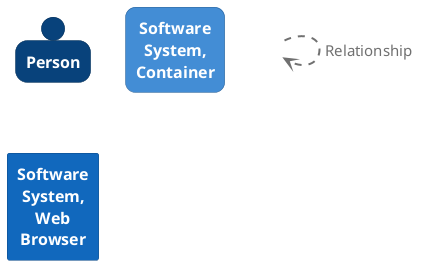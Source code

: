 @startuml
set separator none

skinparam {
  shadowing false
  arrowFontSize 15
  defaultTextAlignment center
  wrapWidth 100
  maxMessageSize 100
}
hide stereotype

skinparam rectangle<<_transparent>> {
  BorderColor transparent
  BackgroundColor transparent
  FontColor transparent
}

skinparam person<<1>> {
  BackgroundColor #08427b
  FontColor #ffffff
  BorderColor #052e56
}
person "==Person" <<1>>

skinparam rectangle<<2>> {
  BackgroundColor #438dd5
  FontColor #ffffff
  BorderColor #2e6295
  roundCorner 20
}
rectangle "==Software System, Container" <<2>>

skinparam rectangle<<3>> {
  BackgroundColor #1168bd
  FontColor #ffffff
  BorderColor #0b4884
}
rectangle "==Software System, Web Browser" <<3>>

rectangle "." <<_transparent>> as 4
4 .[#707070,thickness=2].> 4 : "<color:#707070>Relationship"


@enduml